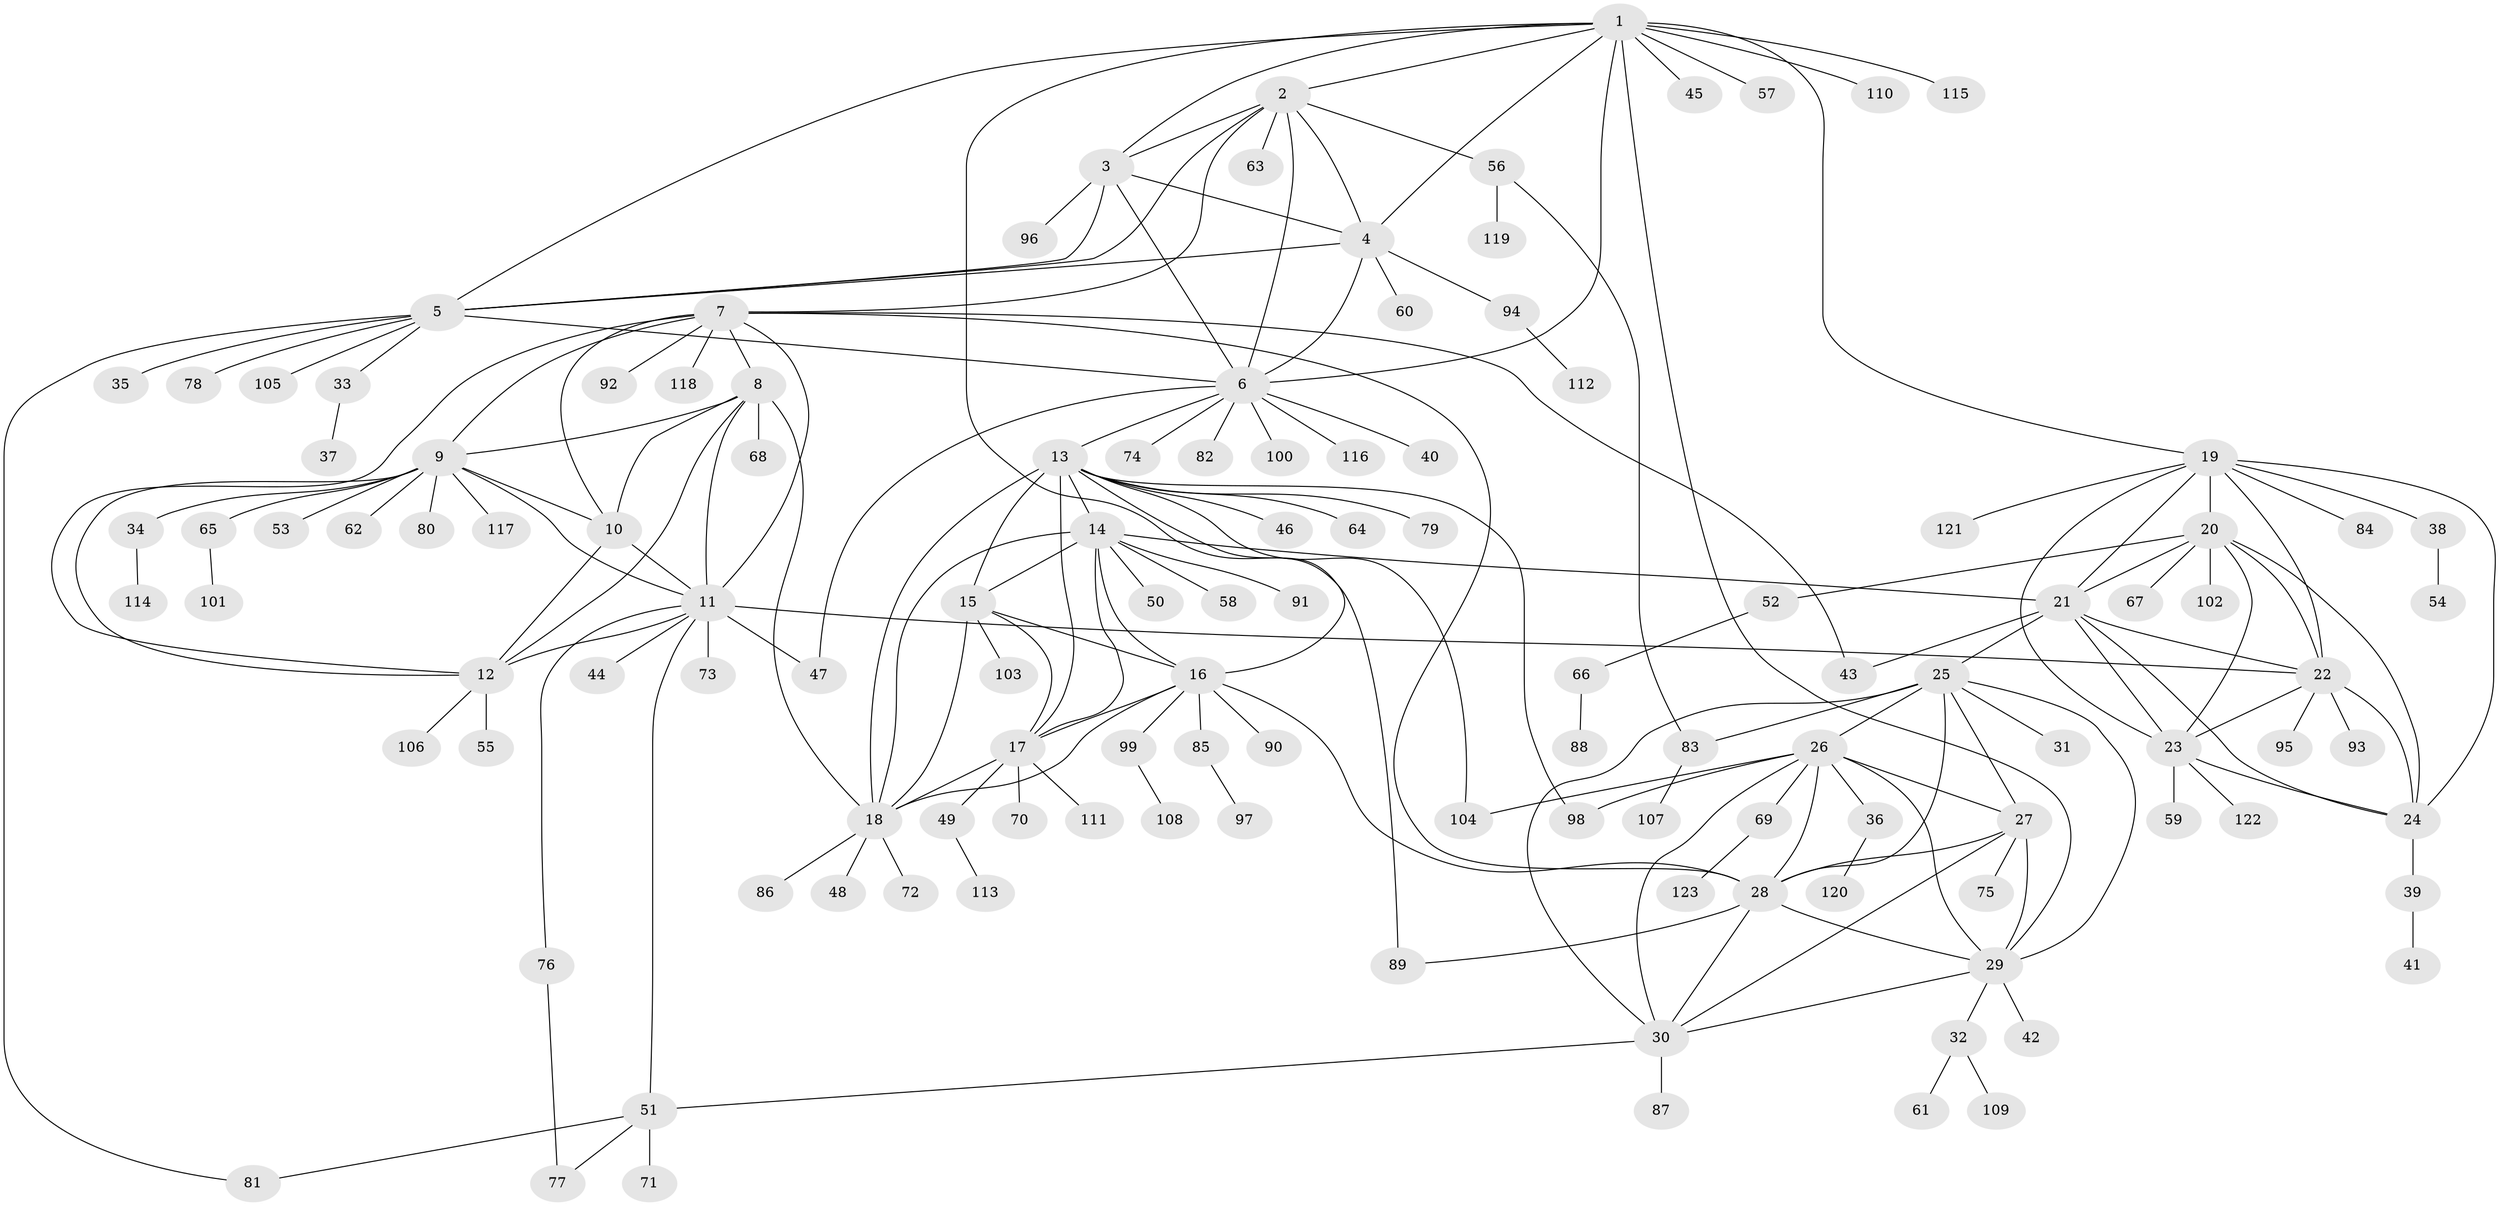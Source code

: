 // Generated by graph-tools (version 1.1) at 2025/54/03/09/25 04:54:55]
// undirected, 123 vertices, 187 edges
graph export_dot {
graph [start="1"]
  node [color=gray90,style=filled];
  1;
  2;
  3;
  4;
  5;
  6;
  7;
  8;
  9;
  10;
  11;
  12;
  13;
  14;
  15;
  16;
  17;
  18;
  19;
  20;
  21;
  22;
  23;
  24;
  25;
  26;
  27;
  28;
  29;
  30;
  31;
  32;
  33;
  34;
  35;
  36;
  37;
  38;
  39;
  40;
  41;
  42;
  43;
  44;
  45;
  46;
  47;
  48;
  49;
  50;
  51;
  52;
  53;
  54;
  55;
  56;
  57;
  58;
  59;
  60;
  61;
  62;
  63;
  64;
  65;
  66;
  67;
  68;
  69;
  70;
  71;
  72;
  73;
  74;
  75;
  76;
  77;
  78;
  79;
  80;
  81;
  82;
  83;
  84;
  85;
  86;
  87;
  88;
  89;
  90;
  91;
  92;
  93;
  94;
  95;
  96;
  97;
  98;
  99;
  100;
  101;
  102;
  103;
  104;
  105;
  106;
  107;
  108;
  109;
  110;
  111;
  112;
  113;
  114;
  115;
  116;
  117;
  118;
  119;
  120;
  121;
  122;
  123;
  1 -- 2;
  1 -- 3;
  1 -- 4;
  1 -- 5;
  1 -- 6;
  1 -- 19;
  1 -- 29;
  1 -- 45;
  1 -- 57;
  1 -- 89;
  1 -- 110;
  1 -- 115;
  2 -- 3;
  2 -- 4;
  2 -- 5;
  2 -- 6;
  2 -- 7;
  2 -- 56;
  2 -- 63;
  3 -- 4;
  3 -- 5;
  3 -- 6;
  3 -- 96;
  4 -- 5;
  4 -- 6;
  4 -- 60;
  4 -- 94;
  5 -- 6;
  5 -- 33;
  5 -- 35;
  5 -- 78;
  5 -- 81;
  5 -- 105;
  6 -- 13;
  6 -- 40;
  6 -- 47;
  6 -- 74;
  6 -- 82;
  6 -- 100;
  6 -- 116;
  7 -- 8;
  7 -- 9;
  7 -- 10;
  7 -- 11;
  7 -- 12;
  7 -- 28;
  7 -- 43;
  7 -- 92;
  7 -- 118;
  8 -- 9;
  8 -- 10;
  8 -- 11;
  8 -- 12;
  8 -- 18;
  8 -- 68;
  9 -- 10;
  9 -- 11;
  9 -- 12;
  9 -- 34;
  9 -- 53;
  9 -- 62;
  9 -- 65;
  9 -- 80;
  9 -- 117;
  10 -- 11;
  10 -- 12;
  11 -- 12;
  11 -- 22;
  11 -- 44;
  11 -- 47;
  11 -- 51;
  11 -- 73;
  11 -- 76;
  12 -- 55;
  12 -- 106;
  13 -- 14;
  13 -- 15;
  13 -- 16;
  13 -- 17;
  13 -- 18;
  13 -- 46;
  13 -- 64;
  13 -- 79;
  13 -- 98;
  13 -- 104;
  14 -- 15;
  14 -- 16;
  14 -- 17;
  14 -- 18;
  14 -- 21;
  14 -- 50;
  14 -- 58;
  14 -- 91;
  15 -- 16;
  15 -- 17;
  15 -- 18;
  15 -- 103;
  16 -- 17;
  16 -- 18;
  16 -- 28;
  16 -- 85;
  16 -- 90;
  16 -- 99;
  17 -- 18;
  17 -- 49;
  17 -- 70;
  17 -- 111;
  18 -- 48;
  18 -- 72;
  18 -- 86;
  19 -- 20;
  19 -- 21;
  19 -- 22;
  19 -- 23;
  19 -- 24;
  19 -- 38;
  19 -- 84;
  19 -- 121;
  20 -- 21;
  20 -- 22;
  20 -- 23;
  20 -- 24;
  20 -- 52;
  20 -- 67;
  20 -- 102;
  21 -- 22;
  21 -- 23;
  21 -- 24;
  21 -- 25;
  21 -- 43;
  22 -- 23;
  22 -- 24;
  22 -- 93;
  22 -- 95;
  23 -- 24;
  23 -- 59;
  23 -- 122;
  24 -- 39;
  25 -- 26;
  25 -- 27;
  25 -- 28;
  25 -- 29;
  25 -- 30;
  25 -- 31;
  25 -- 83;
  26 -- 27;
  26 -- 28;
  26 -- 29;
  26 -- 30;
  26 -- 36;
  26 -- 69;
  26 -- 98;
  26 -- 104;
  27 -- 28;
  27 -- 29;
  27 -- 30;
  27 -- 75;
  28 -- 29;
  28 -- 30;
  28 -- 89;
  29 -- 30;
  29 -- 32;
  29 -- 42;
  30 -- 51;
  30 -- 87;
  32 -- 61;
  32 -- 109;
  33 -- 37;
  34 -- 114;
  36 -- 120;
  38 -- 54;
  39 -- 41;
  49 -- 113;
  51 -- 71;
  51 -- 77;
  51 -- 81;
  52 -- 66;
  56 -- 83;
  56 -- 119;
  65 -- 101;
  66 -- 88;
  69 -- 123;
  76 -- 77;
  83 -- 107;
  85 -- 97;
  94 -- 112;
  99 -- 108;
}

